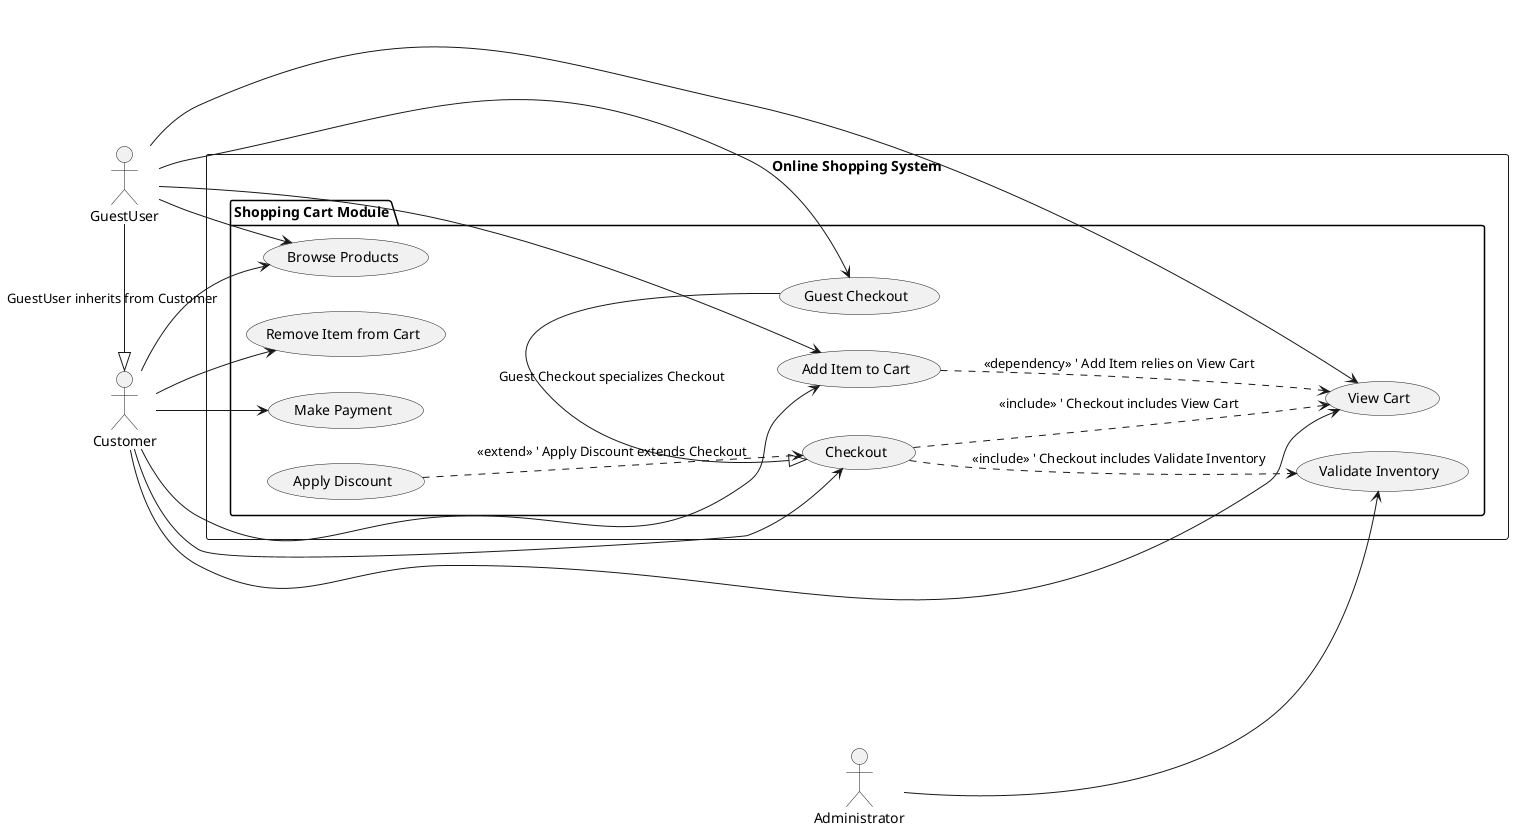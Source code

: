 @startuml
left to right direction
'-----------------------
' Actors
'-----------------------
actor Customer
actor Administrator
actor GuestUser
GuestUser -|> Customer : GuestUser inherits from Customer
'-----------------------
' System Boundary
'-----------------------
rectangle "Online Shopping System" {
  '-----------------------
  ' Package for Grouping
  '-----------------------
  package "Shopping Cart Module" {
    '-----------------------
    ' Use Cases
    '-----------------------
    usecase "Browse Products" as UC1
    usecase "Add Item to Cart" as UC2
    usecase "Remove Item from Cart" as UC3
    usecase "View Cart" as UC4
    usecase "Checkout" as UC5
    usecase "Make Payment" as UC6
    usecase "Validate Inventory" as UC7
    usecase "Apply Discount" as UC8
    usecase "Guest Checkout" as UC9
    UC9 -|> UC5 : Guest Checkout specializes Checkout
  }
}
'-----------------------
' Actor-Use Case Associations
'-----------------------
Customer --> UC1
Customer --> UC2
Customer --> UC3
Customer --> UC4
Customer --> UC5
Customer --> UC6
GuestUser --> UC1
GuestUser --> UC2
GuestUser --> UC4
GuestUser --> UC9
Administrator --> UC7
'-----------------------
' Relationships
'-----------------------
UC5 ..> UC4 : <<include>> ' Checkout includes View Cart
UC5 ..> UC7 : <<include>> ' Checkout includes Validate Inventory
UC8 ..> UC5 : <<extend>> ' Apply Discount extends Checkout
UC2 ..> UC4 : <<dependency>> ' Add Item relies on View Cart
@enduml
